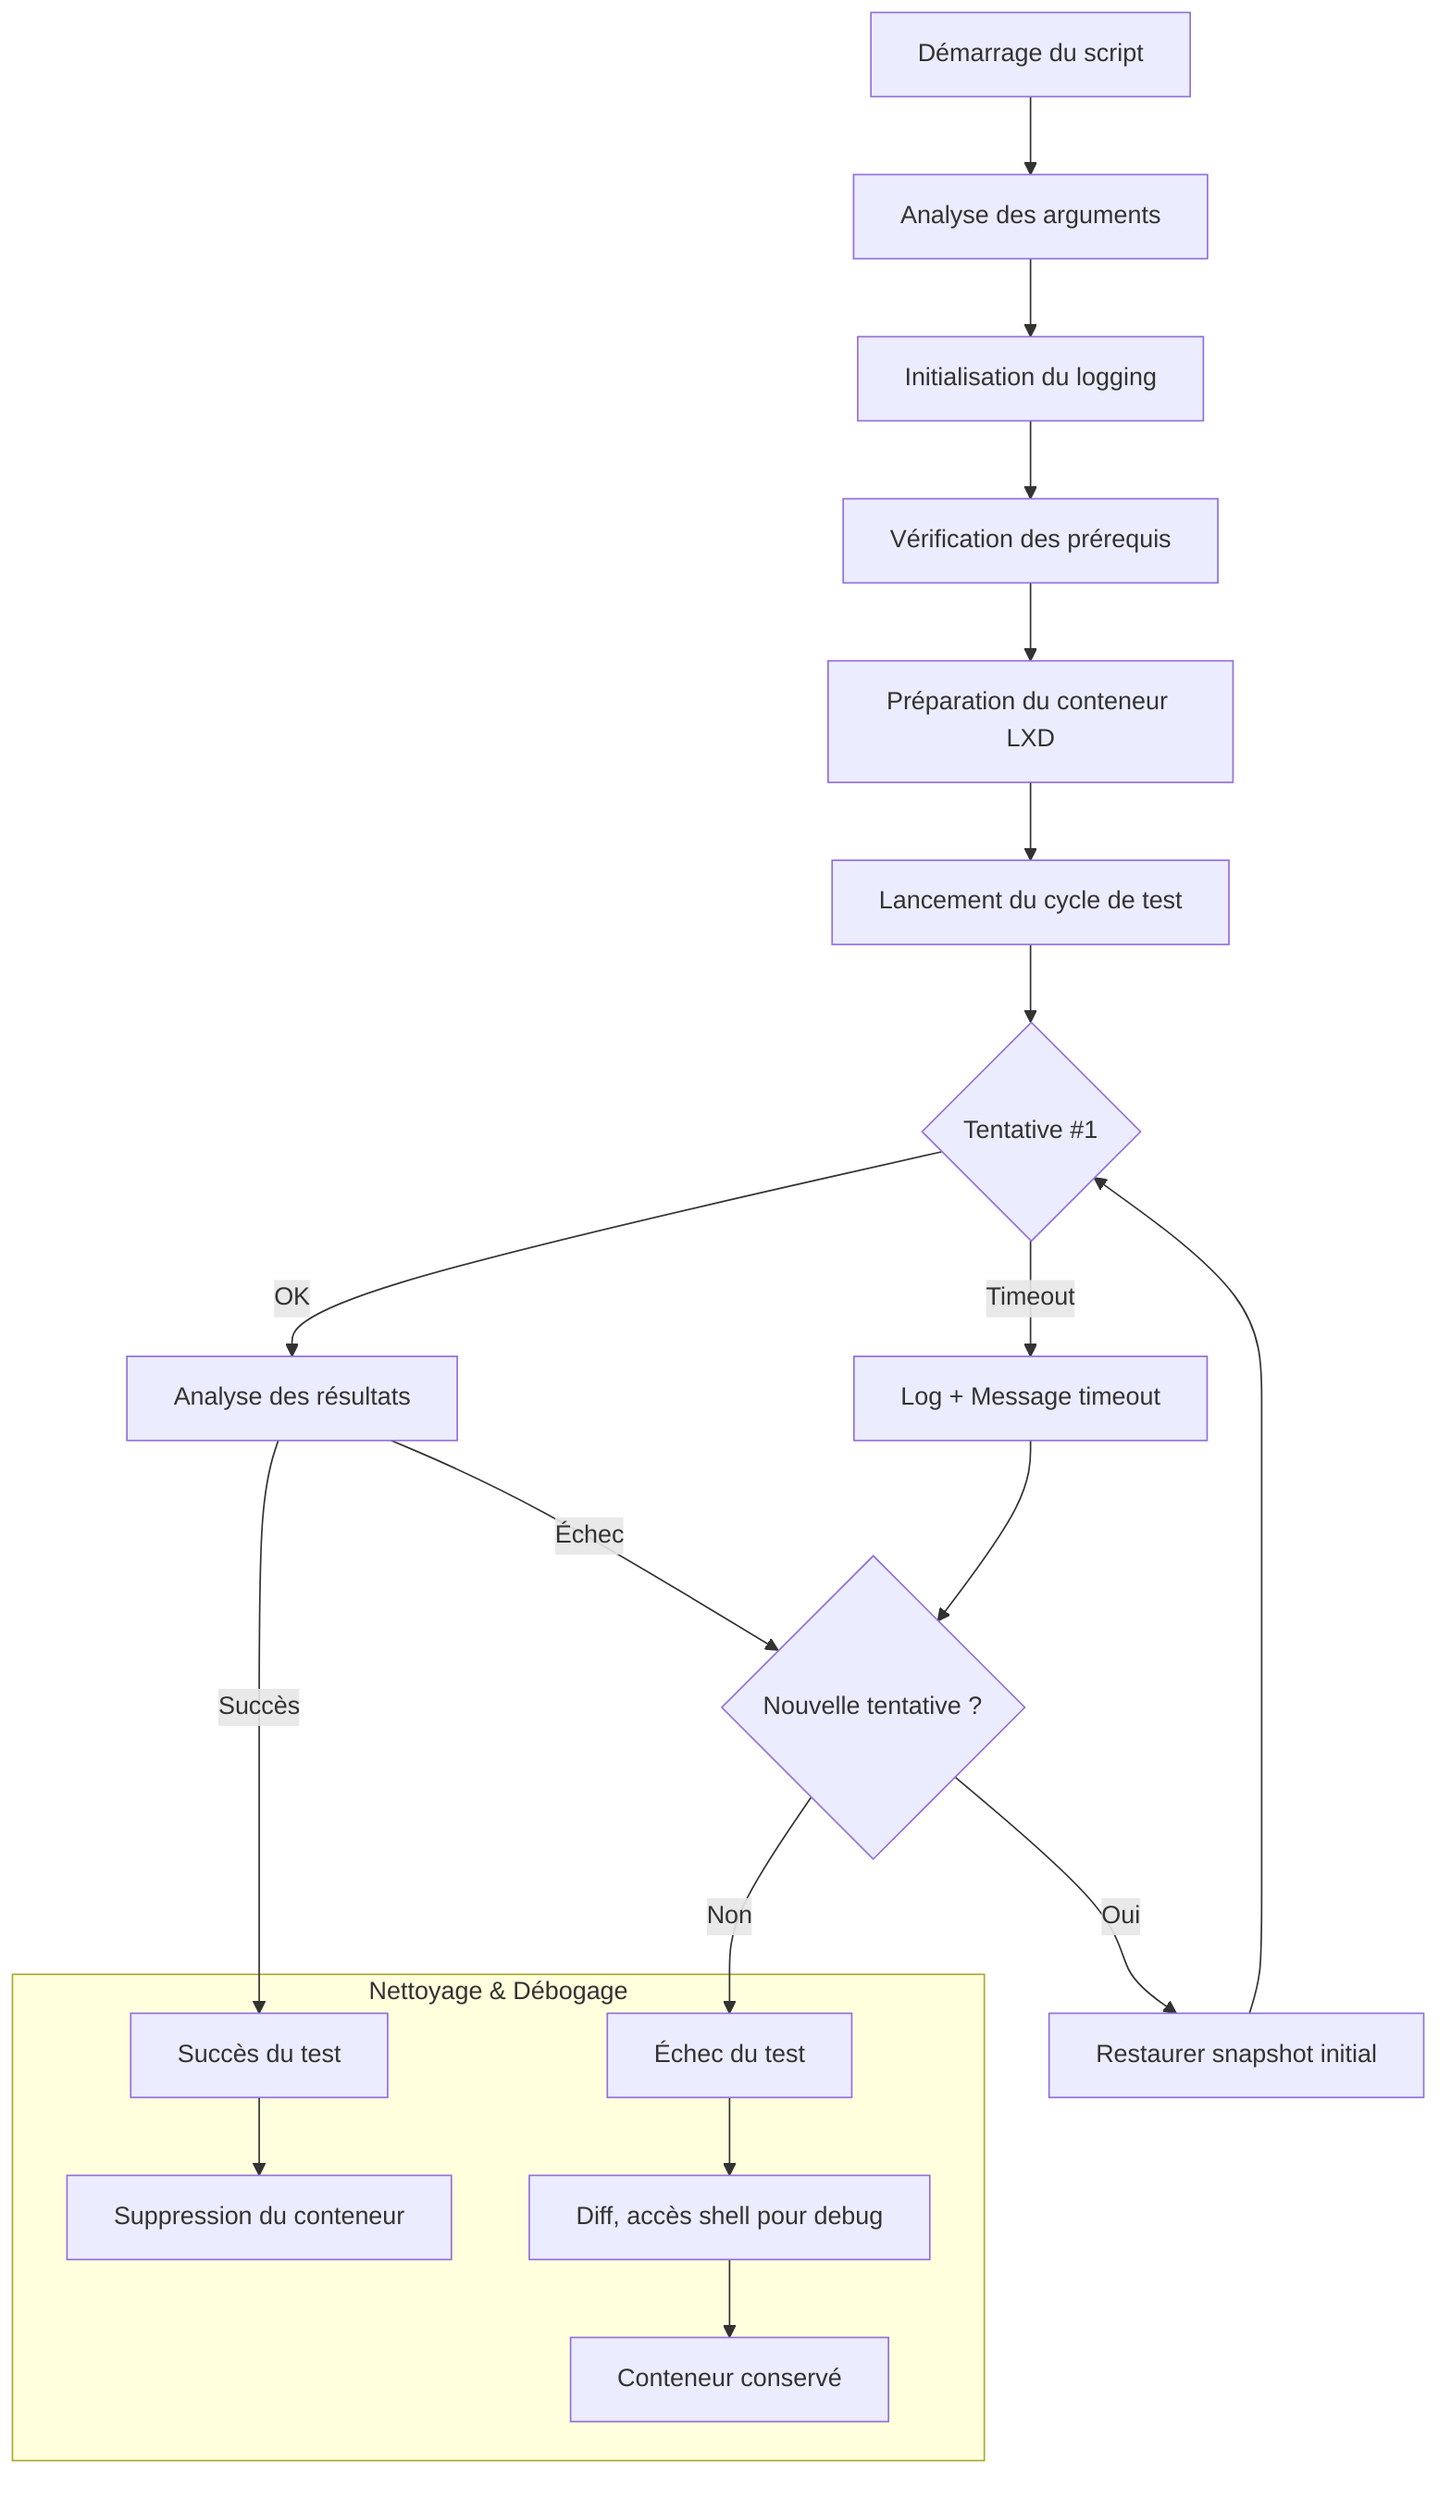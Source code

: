 flowchart TD
    A[Démarrage du script] --> B[Analyse des arguments]
    B --> C[Initialisation du logging]
    C --> D[Vérification des prérequis]
    D --> E[Préparation du conteneur LXD]
    E --> F[Lancement du cycle de test]

    F --> G1{Tentative #1}
    G1 -->|OK| H[Analyse des résultats]
    H -->|Succès| Z[Succès du test]

    H -->|Échec| G2{Nouvelle tentative ?}
    G2 -->|Oui| R1[Restaurer snapshot initial]
    R1 --> G1
    G2 -->|Non| Y[Échec du test]

    G1 -->|Timeout| L[Log + Message timeout]
    L --> G2

    subgraph Cleanup [Nettoyage & Débogage]
        Z --> K1[Suppression du conteneur]
        Y --> K2[Diff, accès shell pour debug]
        K2 --> K3[Conteneur conservé]
    end